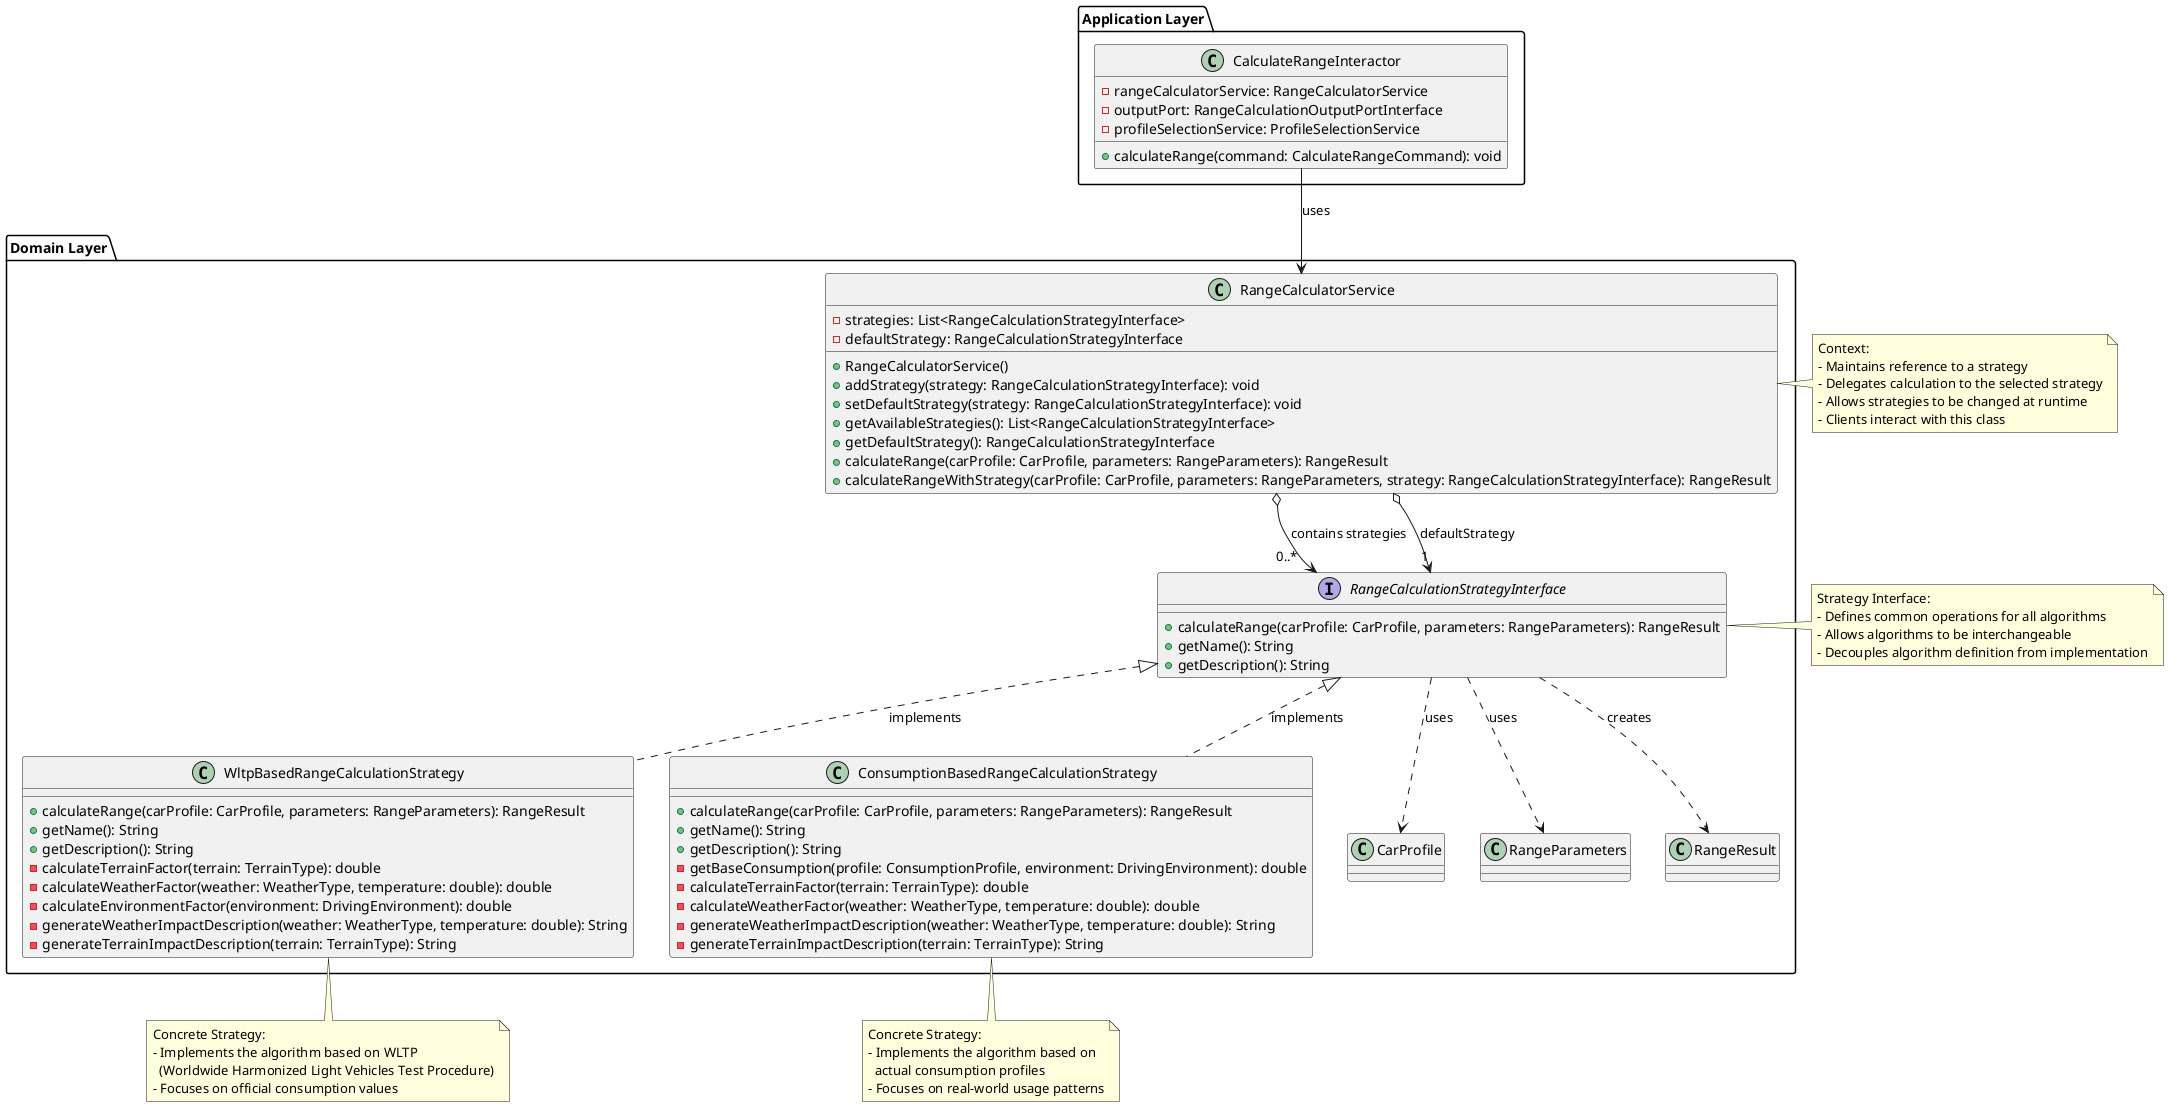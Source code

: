 @startuml Strategy_Pattern

package "Domain Layer" {
  interface RangeCalculationStrategyInterface {
    +calculateRange(carProfile: CarProfile, parameters: RangeParameters): RangeResult
    +getName(): String
    +getDescription(): String
  }
  
  class WltpBasedRangeCalculationStrategy {
    +calculateRange(carProfile: CarProfile, parameters: RangeParameters): RangeResult
    +getName(): String
    +getDescription(): String
    -calculateTerrainFactor(terrain: TerrainType): double
    -calculateWeatherFactor(weather: WeatherType, temperature: double): double
    -calculateEnvironmentFactor(environment: DrivingEnvironment): double
    -generateWeatherImpactDescription(weather: WeatherType, temperature: double): String
    -generateTerrainImpactDescription(terrain: TerrainType): String
  }
  
  class ConsumptionBasedRangeCalculationStrategy {
    +calculateRange(carProfile: CarProfile, parameters: RangeParameters): RangeResult
    +getName(): String
    +getDescription(): String
    -getBaseConsumption(profile: ConsumptionProfile, environment: DrivingEnvironment): double
    -calculateTerrainFactor(terrain: TerrainType): double
    -calculateWeatherFactor(weather: WeatherType, temperature: double): double
    -generateWeatherImpactDescription(weather: WeatherType, temperature: double): String
    -generateTerrainImpactDescription(terrain: TerrainType): String
  }
  
  class RangeCalculatorService {
    -strategies: List<RangeCalculationStrategyInterface>
    -defaultStrategy: RangeCalculationStrategyInterface
    +RangeCalculatorService()
    +addStrategy(strategy: RangeCalculationStrategyInterface): void
    +setDefaultStrategy(strategy: RangeCalculationStrategyInterface): void
    +getAvailableStrategies(): List<RangeCalculationStrategyInterface>
    +getDefaultStrategy(): RangeCalculationStrategyInterface
    +calculateRange(carProfile: CarProfile, parameters: RangeParameters): RangeResult
    +calculateRangeWithStrategy(carProfile: CarProfile, parameters: RangeParameters, strategy: RangeCalculationStrategyInterface): RangeResult
  }
  
  class CarProfile
  class RangeParameters
  class RangeResult
}

package "Application Layer" {
  class CalculateRangeInteractor {
    -rangeCalculatorService: RangeCalculatorService
    -outputPort: RangeCalculationOutputPortInterface
    -profileSelectionService: ProfileSelectionService
    +calculateRange(command: CalculateRangeCommand): void
  }
}

' Relationships
RangeCalculationStrategyInterface <|.. WltpBasedRangeCalculationStrategy : implements
RangeCalculationStrategyInterface <|.. ConsumptionBasedRangeCalculationStrategy : implements
RangeCalculatorService o--> "0..*" RangeCalculationStrategyInterface : contains strategies
RangeCalculatorService o--> "1" RangeCalculationStrategyInterface : defaultStrategy
CalculateRangeInteractor --> RangeCalculatorService : uses

' Dependencies
RangeCalculationStrategyInterface ..> CarProfile : uses
RangeCalculationStrategyInterface ..> RangeParameters : uses
RangeCalculationStrategyInterface ..> RangeResult : creates

' Notes
note right of RangeCalculationStrategyInterface
  Strategy Interface:
  - Defines common operations for all algorithms
  - Allows algorithms to be interchangeable
  - Decouples algorithm definition from implementation
end note

note right of RangeCalculatorService
  Context:
  - Maintains reference to a strategy
  - Delegates calculation to the selected strategy
  - Allows strategies to be changed at runtime
  - Clients interact with this class
end note

note bottom of WltpBasedRangeCalculationStrategy
  Concrete Strategy:
  - Implements the algorithm based on WLTP
    (Worldwide Harmonized Light Vehicles Test Procedure)
  - Focuses on official consumption values
end note

note bottom of ConsumptionBasedRangeCalculationStrategy
  Concrete Strategy:
  - Implements the algorithm based on
    actual consumption profiles
  - Focuses on real-world usage patterns
end note

@enduml 
